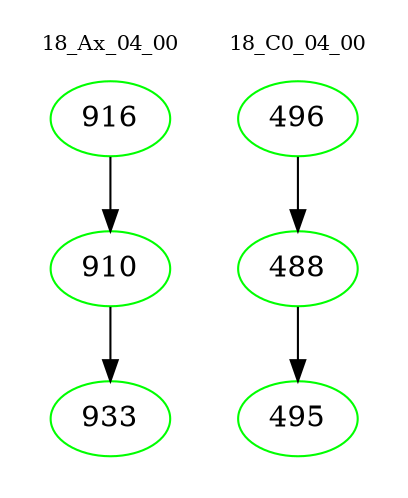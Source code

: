 digraph{
subgraph cluster_0 {
color = white
label = "18_Ax_04_00";
fontsize=10;
T0_916 [label="916", color="green"]
T0_916 -> T0_910 [color="black"]
T0_910 [label="910", color="green"]
T0_910 -> T0_933 [color="black"]
T0_933 [label="933", color="green"]
}
subgraph cluster_1 {
color = white
label = "18_C0_04_00";
fontsize=10;
T1_496 [label="496", color="green"]
T1_496 -> T1_488 [color="black"]
T1_488 [label="488", color="green"]
T1_488 -> T1_495 [color="black"]
T1_495 [label="495", color="green"]
}
}
